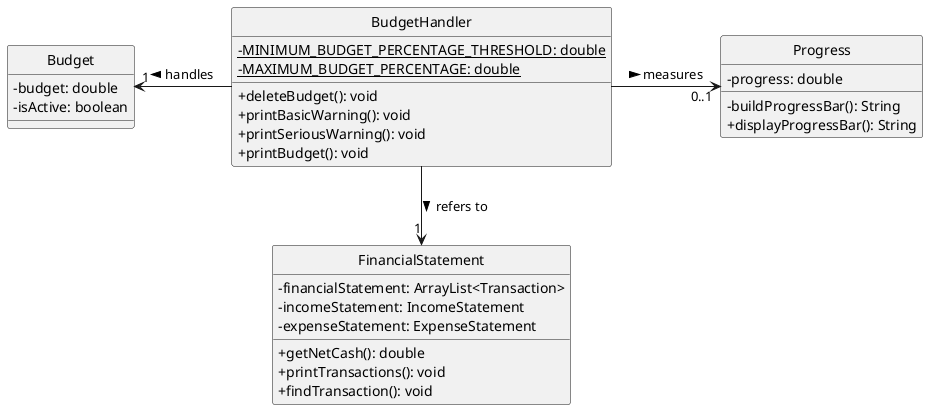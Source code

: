 @startuml

skinparam Style strictuml
skinparam classAttributeIconSize 0

class           BudgetHandler
class           Budget
class           Progress
class           FinancialStatement
BudgetHandler -l-> "1" Budget : handles >
BudgetHandler -r-> "0..1" Progress : measures >
BudgetHandler --> "1" FinancialStatement : refers to >

class BudgetHandler {
    -{static} MINIMUM_BUDGET_PERCENTAGE_THRESHOLD: double
    -{static} MAXIMUM_BUDGET_PERCENTAGE: double
    +deleteBudget(): void
    +printBasicWarning(): void
    +printSeriousWarning(): void
    +printBudget(): void
}

class Budget {
    -budget: double
    -isActive: boolean
}

class Progress {
    -progress: double
    -buildProgressBar(): String
    +displayProgressBar(): String
}

class FinancialStatement {
    -financialStatement: ArrayList<Transaction>
    -incomeStatement: IncomeStatement
    -expenseStatement: ExpenseStatement
    +getNetCash(): double
    +printTransactions(): void
    +findTransaction(): void
}
@enduml
